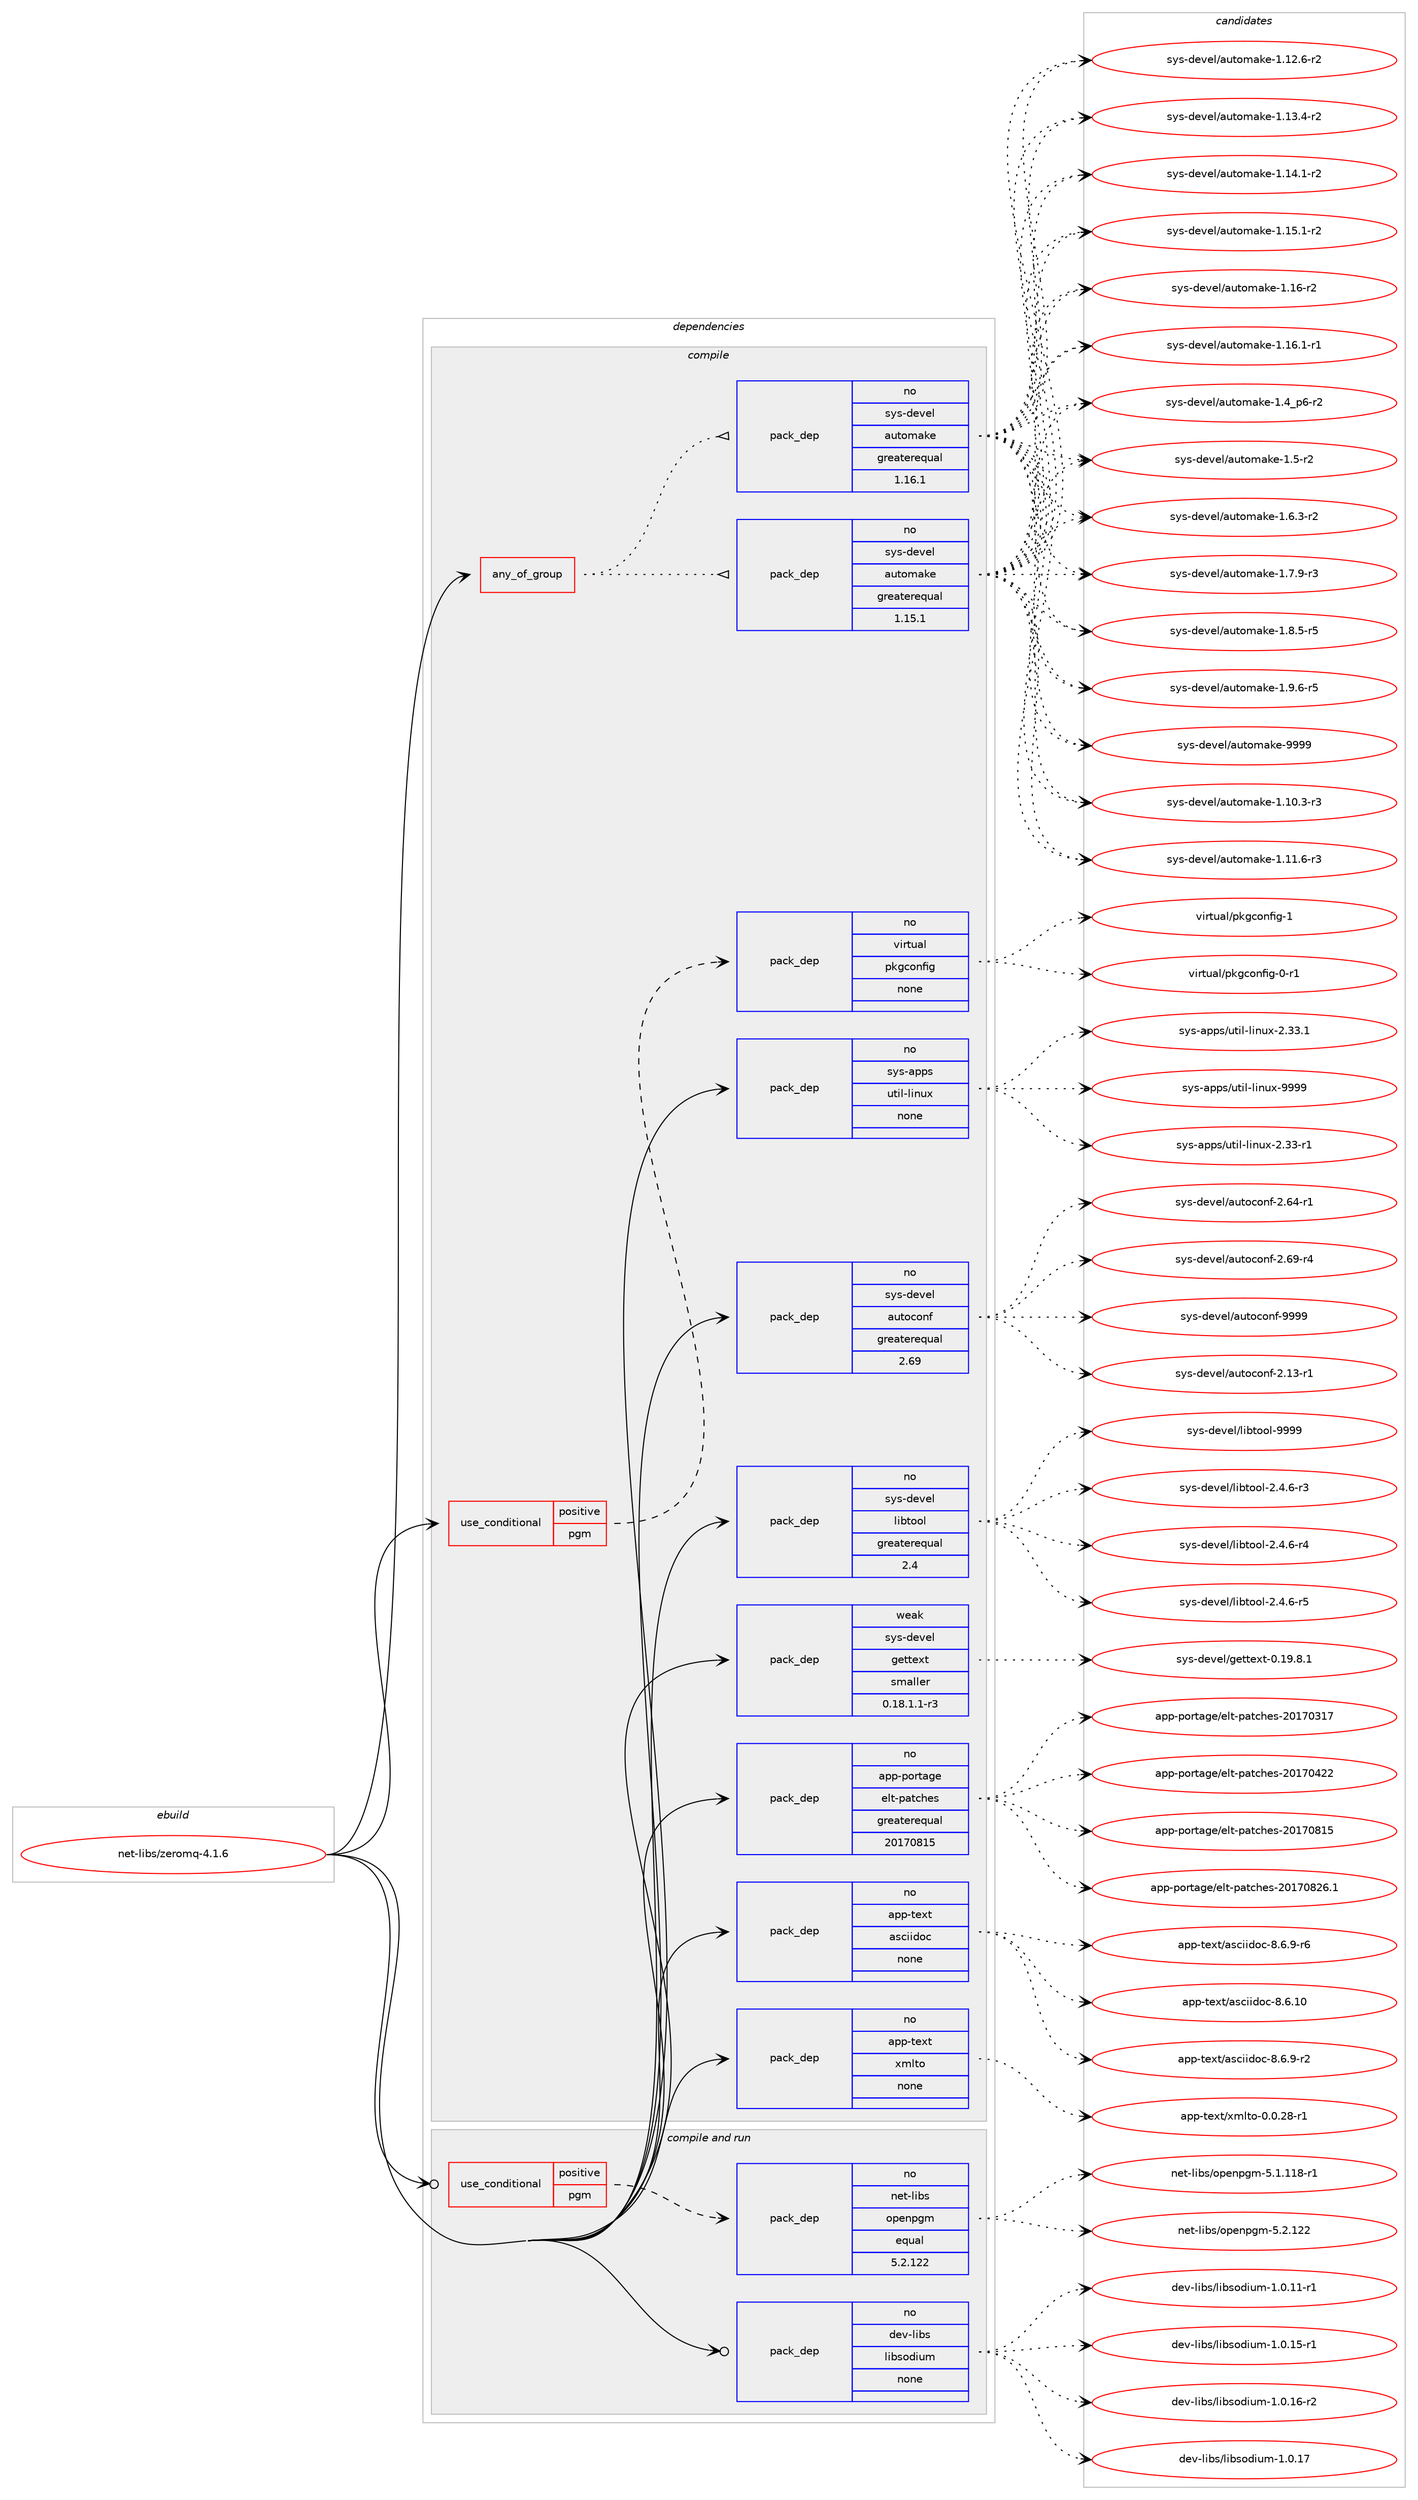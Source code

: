 digraph prolog {

# *************
# Graph options
# *************

newrank=true;
concentrate=true;
compound=true;
graph [rankdir=LR,fontname=Helvetica,fontsize=10,ranksep=1.5];#, ranksep=2.5, nodesep=0.2];
edge  [arrowhead=vee];
node  [fontname=Helvetica,fontsize=10];

# **********
# The ebuild
# **********

subgraph cluster_leftcol {
color=gray;
rank=same;
label=<<i>ebuild</i>>;
id [label="net-libs/zeromq-4.1.6", color=red, width=4, href="../net-libs/zeromq-4.1.6.svg"];
}

# ****************
# The dependencies
# ****************

subgraph cluster_midcol {
color=gray;
label=<<i>dependencies</i>>;
subgraph cluster_compile {
fillcolor="#eeeeee";
style=filled;
label=<<i>compile</i>>;
subgraph any26228 {
dependency1662677 [label=<<TABLE BORDER="0" CELLBORDER="1" CELLSPACING="0" CELLPADDING="4"><TR><TD CELLPADDING="10">any_of_group</TD></TR></TABLE>>, shape=none, color=red];subgraph pack1188707 {
dependency1662678 [label=<<TABLE BORDER="0" CELLBORDER="1" CELLSPACING="0" CELLPADDING="4" WIDTH="220"><TR><TD ROWSPAN="6" CELLPADDING="30">pack_dep</TD></TR><TR><TD WIDTH="110">no</TD></TR><TR><TD>sys-devel</TD></TR><TR><TD>automake</TD></TR><TR><TD>greaterequal</TD></TR><TR><TD>1.16.1</TD></TR></TABLE>>, shape=none, color=blue];
}
dependency1662677:e -> dependency1662678:w [weight=20,style="dotted",arrowhead="oinv"];
subgraph pack1188708 {
dependency1662679 [label=<<TABLE BORDER="0" CELLBORDER="1" CELLSPACING="0" CELLPADDING="4" WIDTH="220"><TR><TD ROWSPAN="6" CELLPADDING="30">pack_dep</TD></TR><TR><TD WIDTH="110">no</TD></TR><TR><TD>sys-devel</TD></TR><TR><TD>automake</TD></TR><TR><TD>greaterequal</TD></TR><TR><TD>1.15.1</TD></TR></TABLE>>, shape=none, color=blue];
}
dependency1662677:e -> dependency1662679:w [weight=20,style="dotted",arrowhead="oinv"];
}
id:e -> dependency1662677:w [weight=20,style="solid",arrowhead="vee"];
subgraph cond446954 {
dependency1662680 [label=<<TABLE BORDER="0" CELLBORDER="1" CELLSPACING="0" CELLPADDING="4"><TR><TD ROWSPAN="3" CELLPADDING="10">use_conditional</TD></TR><TR><TD>positive</TD></TR><TR><TD>pgm</TD></TR></TABLE>>, shape=none, color=red];
subgraph pack1188709 {
dependency1662681 [label=<<TABLE BORDER="0" CELLBORDER="1" CELLSPACING="0" CELLPADDING="4" WIDTH="220"><TR><TD ROWSPAN="6" CELLPADDING="30">pack_dep</TD></TR><TR><TD WIDTH="110">no</TD></TR><TR><TD>virtual</TD></TR><TR><TD>pkgconfig</TD></TR><TR><TD>none</TD></TR><TR><TD></TD></TR></TABLE>>, shape=none, color=blue];
}
dependency1662680:e -> dependency1662681:w [weight=20,style="dashed",arrowhead="vee"];
}
id:e -> dependency1662680:w [weight=20,style="solid",arrowhead="vee"];
subgraph pack1188710 {
dependency1662682 [label=<<TABLE BORDER="0" CELLBORDER="1" CELLSPACING="0" CELLPADDING="4" WIDTH="220"><TR><TD ROWSPAN="6" CELLPADDING="30">pack_dep</TD></TR><TR><TD WIDTH="110">no</TD></TR><TR><TD>app-portage</TD></TR><TR><TD>elt-patches</TD></TR><TR><TD>greaterequal</TD></TR><TR><TD>20170815</TD></TR></TABLE>>, shape=none, color=blue];
}
id:e -> dependency1662682:w [weight=20,style="solid",arrowhead="vee"];
subgraph pack1188711 {
dependency1662683 [label=<<TABLE BORDER="0" CELLBORDER="1" CELLSPACING="0" CELLPADDING="4" WIDTH="220"><TR><TD ROWSPAN="6" CELLPADDING="30">pack_dep</TD></TR><TR><TD WIDTH="110">no</TD></TR><TR><TD>app-text</TD></TR><TR><TD>asciidoc</TD></TR><TR><TD>none</TD></TR><TR><TD></TD></TR></TABLE>>, shape=none, color=blue];
}
id:e -> dependency1662683:w [weight=20,style="solid",arrowhead="vee"];
subgraph pack1188712 {
dependency1662684 [label=<<TABLE BORDER="0" CELLBORDER="1" CELLSPACING="0" CELLPADDING="4" WIDTH="220"><TR><TD ROWSPAN="6" CELLPADDING="30">pack_dep</TD></TR><TR><TD WIDTH="110">no</TD></TR><TR><TD>app-text</TD></TR><TR><TD>xmlto</TD></TR><TR><TD>none</TD></TR><TR><TD></TD></TR></TABLE>>, shape=none, color=blue];
}
id:e -> dependency1662684:w [weight=20,style="solid",arrowhead="vee"];
subgraph pack1188713 {
dependency1662685 [label=<<TABLE BORDER="0" CELLBORDER="1" CELLSPACING="0" CELLPADDING="4" WIDTH="220"><TR><TD ROWSPAN="6" CELLPADDING="30">pack_dep</TD></TR><TR><TD WIDTH="110">no</TD></TR><TR><TD>sys-apps</TD></TR><TR><TD>util-linux</TD></TR><TR><TD>none</TD></TR><TR><TD></TD></TR></TABLE>>, shape=none, color=blue];
}
id:e -> dependency1662685:w [weight=20,style="solid",arrowhead="vee"];
subgraph pack1188714 {
dependency1662686 [label=<<TABLE BORDER="0" CELLBORDER="1" CELLSPACING="0" CELLPADDING="4" WIDTH="220"><TR><TD ROWSPAN="6" CELLPADDING="30">pack_dep</TD></TR><TR><TD WIDTH="110">no</TD></TR><TR><TD>sys-devel</TD></TR><TR><TD>autoconf</TD></TR><TR><TD>greaterequal</TD></TR><TR><TD>2.69</TD></TR></TABLE>>, shape=none, color=blue];
}
id:e -> dependency1662686:w [weight=20,style="solid",arrowhead="vee"];
subgraph pack1188715 {
dependency1662687 [label=<<TABLE BORDER="0" CELLBORDER="1" CELLSPACING="0" CELLPADDING="4" WIDTH="220"><TR><TD ROWSPAN="6" CELLPADDING="30">pack_dep</TD></TR><TR><TD WIDTH="110">no</TD></TR><TR><TD>sys-devel</TD></TR><TR><TD>libtool</TD></TR><TR><TD>greaterequal</TD></TR><TR><TD>2.4</TD></TR></TABLE>>, shape=none, color=blue];
}
id:e -> dependency1662687:w [weight=20,style="solid",arrowhead="vee"];
subgraph pack1188716 {
dependency1662688 [label=<<TABLE BORDER="0" CELLBORDER="1" CELLSPACING="0" CELLPADDING="4" WIDTH="220"><TR><TD ROWSPAN="6" CELLPADDING="30">pack_dep</TD></TR><TR><TD WIDTH="110">weak</TD></TR><TR><TD>sys-devel</TD></TR><TR><TD>gettext</TD></TR><TR><TD>smaller</TD></TR><TR><TD>0.18.1.1-r3</TD></TR></TABLE>>, shape=none, color=blue];
}
id:e -> dependency1662688:w [weight=20,style="solid",arrowhead="vee"];
}
subgraph cluster_compileandrun {
fillcolor="#eeeeee";
style=filled;
label=<<i>compile and run</i>>;
subgraph cond446955 {
dependency1662689 [label=<<TABLE BORDER="0" CELLBORDER="1" CELLSPACING="0" CELLPADDING="4"><TR><TD ROWSPAN="3" CELLPADDING="10">use_conditional</TD></TR><TR><TD>positive</TD></TR><TR><TD>pgm</TD></TR></TABLE>>, shape=none, color=red];
subgraph pack1188717 {
dependency1662690 [label=<<TABLE BORDER="0" CELLBORDER="1" CELLSPACING="0" CELLPADDING="4" WIDTH="220"><TR><TD ROWSPAN="6" CELLPADDING="30">pack_dep</TD></TR><TR><TD WIDTH="110">no</TD></TR><TR><TD>net-libs</TD></TR><TR><TD>openpgm</TD></TR><TR><TD>equal</TD></TR><TR><TD>5.2.122</TD></TR></TABLE>>, shape=none, color=blue];
}
dependency1662689:e -> dependency1662690:w [weight=20,style="dashed",arrowhead="vee"];
}
id:e -> dependency1662689:w [weight=20,style="solid",arrowhead="odotvee"];
subgraph pack1188718 {
dependency1662691 [label=<<TABLE BORDER="0" CELLBORDER="1" CELLSPACING="0" CELLPADDING="4" WIDTH="220"><TR><TD ROWSPAN="6" CELLPADDING="30">pack_dep</TD></TR><TR><TD WIDTH="110">no</TD></TR><TR><TD>dev-libs</TD></TR><TR><TD>libsodium</TD></TR><TR><TD>none</TD></TR><TR><TD></TD></TR></TABLE>>, shape=none, color=blue];
}
id:e -> dependency1662691:w [weight=20,style="solid",arrowhead="odotvee"];
}
subgraph cluster_run {
fillcolor="#eeeeee";
style=filled;
label=<<i>run</i>>;
}
}

# **************
# The candidates
# **************

subgraph cluster_choices {
rank=same;
color=gray;
label=<<i>candidates</i>>;

subgraph choice1188707 {
color=black;
nodesep=1;
choice11512111545100101118101108479711711611110997107101454946494846514511451 [label="sys-devel/automake-1.10.3-r3", color=red, width=4,href="../sys-devel/automake-1.10.3-r3.svg"];
choice11512111545100101118101108479711711611110997107101454946494946544511451 [label="sys-devel/automake-1.11.6-r3", color=red, width=4,href="../sys-devel/automake-1.11.6-r3.svg"];
choice11512111545100101118101108479711711611110997107101454946495046544511450 [label="sys-devel/automake-1.12.6-r2", color=red, width=4,href="../sys-devel/automake-1.12.6-r2.svg"];
choice11512111545100101118101108479711711611110997107101454946495146524511450 [label="sys-devel/automake-1.13.4-r2", color=red, width=4,href="../sys-devel/automake-1.13.4-r2.svg"];
choice11512111545100101118101108479711711611110997107101454946495246494511450 [label="sys-devel/automake-1.14.1-r2", color=red, width=4,href="../sys-devel/automake-1.14.1-r2.svg"];
choice11512111545100101118101108479711711611110997107101454946495346494511450 [label="sys-devel/automake-1.15.1-r2", color=red, width=4,href="../sys-devel/automake-1.15.1-r2.svg"];
choice1151211154510010111810110847971171161111099710710145494649544511450 [label="sys-devel/automake-1.16-r2", color=red, width=4,href="../sys-devel/automake-1.16-r2.svg"];
choice11512111545100101118101108479711711611110997107101454946495446494511449 [label="sys-devel/automake-1.16.1-r1", color=red, width=4,href="../sys-devel/automake-1.16.1-r1.svg"];
choice115121115451001011181011084797117116111109971071014549465295112544511450 [label="sys-devel/automake-1.4_p6-r2", color=red, width=4,href="../sys-devel/automake-1.4_p6-r2.svg"];
choice11512111545100101118101108479711711611110997107101454946534511450 [label="sys-devel/automake-1.5-r2", color=red, width=4,href="../sys-devel/automake-1.5-r2.svg"];
choice115121115451001011181011084797117116111109971071014549465446514511450 [label="sys-devel/automake-1.6.3-r2", color=red, width=4,href="../sys-devel/automake-1.6.3-r2.svg"];
choice115121115451001011181011084797117116111109971071014549465546574511451 [label="sys-devel/automake-1.7.9-r3", color=red, width=4,href="../sys-devel/automake-1.7.9-r3.svg"];
choice115121115451001011181011084797117116111109971071014549465646534511453 [label="sys-devel/automake-1.8.5-r5", color=red, width=4,href="../sys-devel/automake-1.8.5-r5.svg"];
choice115121115451001011181011084797117116111109971071014549465746544511453 [label="sys-devel/automake-1.9.6-r5", color=red, width=4,href="../sys-devel/automake-1.9.6-r5.svg"];
choice115121115451001011181011084797117116111109971071014557575757 [label="sys-devel/automake-9999", color=red, width=4,href="../sys-devel/automake-9999.svg"];
dependency1662678:e -> choice11512111545100101118101108479711711611110997107101454946494846514511451:w [style=dotted,weight="100"];
dependency1662678:e -> choice11512111545100101118101108479711711611110997107101454946494946544511451:w [style=dotted,weight="100"];
dependency1662678:e -> choice11512111545100101118101108479711711611110997107101454946495046544511450:w [style=dotted,weight="100"];
dependency1662678:e -> choice11512111545100101118101108479711711611110997107101454946495146524511450:w [style=dotted,weight="100"];
dependency1662678:e -> choice11512111545100101118101108479711711611110997107101454946495246494511450:w [style=dotted,weight="100"];
dependency1662678:e -> choice11512111545100101118101108479711711611110997107101454946495346494511450:w [style=dotted,weight="100"];
dependency1662678:e -> choice1151211154510010111810110847971171161111099710710145494649544511450:w [style=dotted,weight="100"];
dependency1662678:e -> choice11512111545100101118101108479711711611110997107101454946495446494511449:w [style=dotted,weight="100"];
dependency1662678:e -> choice115121115451001011181011084797117116111109971071014549465295112544511450:w [style=dotted,weight="100"];
dependency1662678:e -> choice11512111545100101118101108479711711611110997107101454946534511450:w [style=dotted,weight="100"];
dependency1662678:e -> choice115121115451001011181011084797117116111109971071014549465446514511450:w [style=dotted,weight="100"];
dependency1662678:e -> choice115121115451001011181011084797117116111109971071014549465546574511451:w [style=dotted,weight="100"];
dependency1662678:e -> choice115121115451001011181011084797117116111109971071014549465646534511453:w [style=dotted,weight="100"];
dependency1662678:e -> choice115121115451001011181011084797117116111109971071014549465746544511453:w [style=dotted,weight="100"];
dependency1662678:e -> choice115121115451001011181011084797117116111109971071014557575757:w [style=dotted,weight="100"];
}
subgraph choice1188708 {
color=black;
nodesep=1;
choice11512111545100101118101108479711711611110997107101454946494846514511451 [label="sys-devel/automake-1.10.3-r3", color=red, width=4,href="../sys-devel/automake-1.10.3-r3.svg"];
choice11512111545100101118101108479711711611110997107101454946494946544511451 [label="sys-devel/automake-1.11.6-r3", color=red, width=4,href="../sys-devel/automake-1.11.6-r3.svg"];
choice11512111545100101118101108479711711611110997107101454946495046544511450 [label="sys-devel/automake-1.12.6-r2", color=red, width=4,href="../sys-devel/automake-1.12.6-r2.svg"];
choice11512111545100101118101108479711711611110997107101454946495146524511450 [label="sys-devel/automake-1.13.4-r2", color=red, width=4,href="../sys-devel/automake-1.13.4-r2.svg"];
choice11512111545100101118101108479711711611110997107101454946495246494511450 [label="sys-devel/automake-1.14.1-r2", color=red, width=4,href="../sys-devel/automake-1.14.1-r2.svg"];
choice11512111545100101118101108479711711611110997107101454946495346494511450 [label="sys-devel/automake-1.15.1-r2", color=red, width=4,href="../sys-devel/automake-1.15.1-r2.svg"];
choice1151211154510010111810110847971171161111099710710145494649544511450 [label="sys-devel/automake-1.16-r2", color=red, width=4,href="../sys-devel/automake-1.16-r2.svg"];
choice11512111545100101118101108479711711611110997107101454946495446494511449 [label="sys-devel/automake-1.16.1-r1", color=red, width=4,href="../sys-devel/automake-1.16.1-r1.svg"];
choice115121115451001011181011084797117116111109971071014549465295112544511450 [label="sys-devel/automake-1.4_p6-r2", color=red, width=4,href="../sys-devel/automake-1.4_p6-r2.svg"];
choice11512111545100101118101108479711711611110997107101454946534511450 [label="sys-devel/automake-1.5-r2", color=red, width=4,href="../sys-devel/automake-1.5-r2.svg"];
choice115121115451001011181011084797117116111109971071014549465446514511450 [label="sys-devel/automake-1.6.3-r2", color=red, width=4,href="../sys-devel/automake-1.6.3-r2.svg"];
choice115121115451001011181011084797117116111109971071014549465546574511451 [label="sys-devel/automake-1.7.9-r3", color=red, width=4,href="../sys-devel/automake-1.7.9-r3.svg"];
choice115121115451001011181011084797117116111109971071014549465646534511453 [label="sys-devel/automake-1.8.5-r5", color=red, width=4,href="../sys-devel/automake-1.8.5-r5.svg"];
choice115121115451001011181011084797117116111109971071014549465746544511453 [label="sys-devel/automake-1.9.6-r5", color=red, width=4,href="../sys-devel/automake-1.9.6-r5.svg"];
choice115121115451001011181011084797117116111109971071014557575757 [label="sys-devel/automake-9999", color=red, width=4,href="../sys-devel/automake-9999.svg"];
dependency1662679:e -> choice11512111545100101118101108479711711611110997107101454946494846514511451:w [style=dotted,weight="100"];
dependency1662679:e -> choice11512111545100101118101108479711711611110997107101454946494946544511451:w [style=dotted,weight="100"];
dependency1662679:e -> choice11512111545100101118101108479711711611110997107101454946495046544511450:w [style=dotted,weight="100"];
dependency1662679:e -> choice11512111545100101118101108479711711611110997107101454946495146524511450:w [style=dotted,weight="100"];
dependency1662679:e -> choice11512111545100101118101108479711711611110997107101454946495246494511450:w [style=dotted,weight="100"];
dependency1662679:e -> choice11512111545100101118101108479711711611110997107101454946495346494511450:w [style=dotted,weight="100"];
dependency1662679:e -> choice1151211154510010111810110847971171161111099710710145494649544511450:w [style=dotted,weight="100"];
dependency1662679:e -> choice11512111545100101118101108479711711611110997107101454946495446494511449:w [style=dotted,weight="100"];
dependency1662679:e -> choice115121115451001011181011084797117116111109971071014549465295112544511450:w [style=dotted,weight="100"];
dependency1662679:e -> choice11512111545100101118101108479711711611110997107101454946534511450:w [style=dotted,weight="100"];
dependency1662679:e -> choice115121115451001011181011084797117116111109971071014549465446514511450:w [style=dotted,weight="100"];
dependency1662679:e -> choice115121115451001011181011084797117116111109971071014549465546574511451:w [style=dotted,weight="100"];
dependency1662679:e -> choice115121115451001011181011084797117116111109971071014549465646534511453:w [style=dotted,weight="100"];
dependency1662679:e -> choice115121115451001011181011084797117116111109971071014549465746544511453:w [style=dotted,weight="100"];
dependency1662679:e -> choice115121115451001011181011084797117116111109971071014557575757:w [style=dotted,weight="100"];
}
subgraph choice1188709 {
color=black;
nodesep=1;
choice11810511411611797108471121071039911111010210510345484511449 [label="virtual/pkgconfig-0-r1", color=red, width=4,href="../virtual/pkgconfig-0-r1.svg"];
choice1181051141161179710847112107103991111101021051034549 [label="virtual/pkgconfig-1", color=red, width=4,href="../virtual/pkgconfig-1.svg"];
dependency1662681:e -> choice11810511411611797108471121071039911111010210510345484511449:w [style=dotted,weight="100"];
dependency1662681:e -> choice1181051141161179710847112107103991111101021051034549:w [style=dotted,weight="100"];
}
subgraph choice1188710 {
color=black;
nodesep=1;
choice97112112451121111141169710310147101108116451129711699104101115455048495548514955 [label="app-portage/elt-patches-20170317", color=red, width=4,href="../app-portage/elt-patches-20170317.svg"];
choice97112112451121111141169710310147101108116451129711699104101115455048495548525050 [label="app-portage/elt-patches-20170422", color=red, width=4,href="../app-portage/elt-patches-20170422.svg"];
choice97112112451121111141169710310147101108116451129711699104101115455048495548564953 [label="app-portage/elt-patches-20170815", color=red, width=4,href="../app-portage/elt-patches-20170815.svg"];
choice971121124511211111411697103101471011081164511297116991041011154550484955485650544649 [label="app-portage/elt-patches-20170826.1", color=red, width=4,href="../app-portage/elt-patches-20170826.1.svg"];
dependency1662682:e -> choice97112112451121111141169710310147101108116451129711699104101115455048495548514955:w [style=dotted,weight="100"];
dependency1662682:e -> choice97112112451121111141169710310147101108116451129711699104101115455048495548525050:w [style=dotted,weight="100"];
dependency1662682:e -> choice97112112451121111141169710310147101108116451129711699104101115455048495548564953:w [style=dotted,weight="100"];
dependency1662682:e -> choice971121124511211111411697103101471011081164511297116991041011154550484955485650544649:w [style=dotted,weight="100"];
}
subgraph choice1188711 {
color=black;
nodesep=1;
choice97112112451161011201164797115991051051001119945564654464948 [label="app-text/asciidoc-8.6.10", color=red, width=4,href="../app-text/asciidoc-8.6.10.svg"];
choice9711211245116101120116479711599105105100111994556465446574511450 [label="app-text/asciidoc-8.6.9-r2", color=red, width=4,href="../app-text/asciidoc-8.6.9-r2.svg"];
choice9711211245116101120116479711599105105100111994556465446574511454 [label="app-text/asciidoc-8.6.9-r6", color=red, width=4,href="../app-text/asciidoc-8.6.9-r6.svg"];
dependency1662683:e -> choice97112112451161011201164797115991051051001119945564654464948:w [style=dotted,weight="100"];
dependency1662683:e -> choice9711211245116101120116479711599105105100111994556465446574511450:w [style=dotted,weight="100"];
dependency1662683:e -> choice9711211245116101120116479711599105105100111994556465446574511454:w [style=dotted,weight="100"];
}
subgraph choice1188712 {
color=black;
nodesep=1;
choice971121124511610112011647120109108116111454846484650564511449 [label="app-text/xmlto-0.0.28-r1", color=red, width=4,href="../app-text/xmlto-0.0.28-r1.svg"];
dependency1662684:e -> choice971121124511610112011647120109108116111454846484650564511449:w [style=dotted,weight="100"];
}
subgraph choice1188713 {
color=black;
nodesep=1;
choice1151211154597112112115471171161051084510810511011712045504651514511449 [label="sys-apps/util-linux-2.33-r1", color=red, width=4,href="../sys-apps/util-linux-2.33-r1.svg"];
choice1151211154597112112115471171161051084510810511011712045504651514649 [label="sys-apps/util-linux-2.33.1", color=red, width=4,href="../sys-apps/util-linux-2.33.1.svg"];
choice115121115459711211211547117116105108451081051101171204557575757 [label="sys-apps/util-linux-9999", color=red, width=4,href="../sys-apps/util-linux-9999.svg"];
dependency1662685:e -> choice1151211154597112112115471171161051084510810511011712045504651514511449:w [style=dotted,weight="100"];
dependency1662685:e -> choice1151211154597112112115471171161051084510810511011712045504651514649:w [style=dotted,weight="100"];
dependency1662685:e -> choice115121115459711211211547117116105108451081051101171204557575757:w [style=dotted,weight="100"];
}
subgraph choice1188714 {
color=black;
nodesep=1;
choice1151211154510010111810110847971171161119911111010245504649514511449 [label="sys-devel/autoconf-2.13-r1", color=red, width=4,href="../sys-devel/autoconf-2.13-r1.svg"];
choice1151211154510010111810110847971171161119911111010245504654524511449 [label="sys-devel/autoconf-2.64-r1", color=red, width=4,href="../sys-devel/autoconf-2.64-r1.svg"];
choice1151211154510010111810110847971171161119911111010245504654574511452 [label="sys-devel/autoconf-2.69-r4", color=red, width=4,href="../sys-devel/autoconf-2.69-r4.svg"];
choice115121115451001011181011084797117116111991111101024557575757 [label="sys-devel/autoconf-9999", color=red, width=4,href="../sys-devel/autoconf-9999.svg"];
dependency1662686:e -> choice1151211154510010111810110847971171161119911111010245504649514511449:w [style=dotted,weight="100"];
dependency1662686:e -> choice1151211154510010111810110847971171161119911111010245504654524511449:w [style=dotted,weight="100"];
dependency1662686:e -> choice1151211154510010111810110847971171161119911111010245504654574511452:w [style=dotted,weight="100"];
dependency1662686:e -> choice115121115451001011181011084797117116111991111101024557575757:w [style=dotted,weight="100"];
}
subgraph choice1188715 {
color=black;
nodesep=1;
choice1151211154510010111810110847108105981161111111084550465246544511451 [label="sys-devel/libtool-2.4.6-r3", color=red, width=4,href="../sys-devel/libtool-2.4.6-r3.svg"];
choice1151211154510010111810110847108105981161111111084550465246544511452 [label="sys-devel/libtool-2.4.6-r4", color=red, width=4,href="../sys-devel/libtool-2.4.6-r4.svg"];
choice1151211154510010111810110847108105981161111111084550465246544511453 [label="sys-devel/libtool-2.4.6-r5", color=red, width=4,href="../sys-devel/libtool-2.4.6-r5.svg"];
choice1151211154510010111810110847108105981161111111084557575757 [label="sys-devel/libtool-9999", color=red, width=4,href="../sys-devel/libtool-9999.svg"];
dependency1662687:e -> choice1151211154510010111810110847108105981161111111084550465246544511451:w [style=dotted,weight="100"];
dependency1662687:e -> choice1151211154510010111810110847108105981161111111084550465246544511452:w [style=dotted,weight="100"];
dependency1662687:e -> choice1151211154510010111810110847108105981161111111084550465246544511453:w [style=dotted,weight="100"];
dependency1662687:e -> choice1151211154510010111810110847108105981161111111084557575757:w [style=dotted,weight="100"];
}
subgraph choice1188716 {
color=black;
nodesep=1;
choice1151211154510010111810110847103101116116101120116454846495746564649 [label="sys-devel/gettext-0.19.8.1", color=red, width=4,href="../sys-devel/gettext-0.19.8.1.svg"];
dependency1662688:e -> choice1151211154510010111810110847103101116116101120116454846495746564649:w [style=dotted,weight="100"];
}
subgraph choice1188717 {
color=black;
nodesep=1;
choice11010111645108105981154711111210111011210310945534649464949564511449 [label="net-libs/openpgm-5.1.118-r1", color=red, width=4,href="../net-libs/openpgm-5.1.118-r1.svg"];
choice1101011164510810598115471111121011101121031094553465046495050 [label="net-libs/openpgm-5.2.122", color=red, width=4,href="../net-libs/openpgm-5.2.122.svg"];
dependency1662690:e -> choice11010111645108105981154711111210111011210310945534649464949564511449:w [style=dotted,weight="100"];
dependency1662690:e -> choice1101011164510810598115471111121011101121031094553465046495050:w [style=dotted,weight="100"];
}
subgraph choice1188718 {
color=black;
nodesep=1;
choice10010111845108105981154710810598115111100105117109454946484649494511449 [label="dev-libs/libsodium-1.0.11-r1", color=red, width=4,href="../dev-libs/libsodium-1.0.11-r1.svg"];
choice10010111845108105981154710810598115111100105117109454946484649534511449 [label="dev-libs/libsodium-1.0.15-r1", color=red, width=4,href="../dev-libs/libsodium-1.0.15-r1.svg"];
choice10010111845108105981154710810598115111100105117109454946484649544511450 [label="dev-libs/libsodium-1.0.16-r2", color=red, width=4,href="../dev-libs/libsodium-1.0.16-r2.svg"];
choice1001011184510810598115471081059811511110010511710945494648464955 [label="dev-libs/libsodium-1.0.17", color=red, width=4,href="../dev-libs/libsodium-1.0.17.svg"];
dependency1662691:e -> choice10010111845108105981154710810598115111100105117109454946484649494511449:w [style=dotted,weight="100"];
dependency1662691:e -> choice10010111845108105981154710810598115111100105117109454946484649534511449:w [style=dotted,weight="100"];
dependency1662691:e -> choice10010111845108105981154710810598115111100105117109454946484649544511450:w [style=dotted,weight="100"];
dependency1662691:e -> choice1001011184510810598115471081059811511110010511710945494648464955:w [style=dotted,weight="100"];
}
}

}
